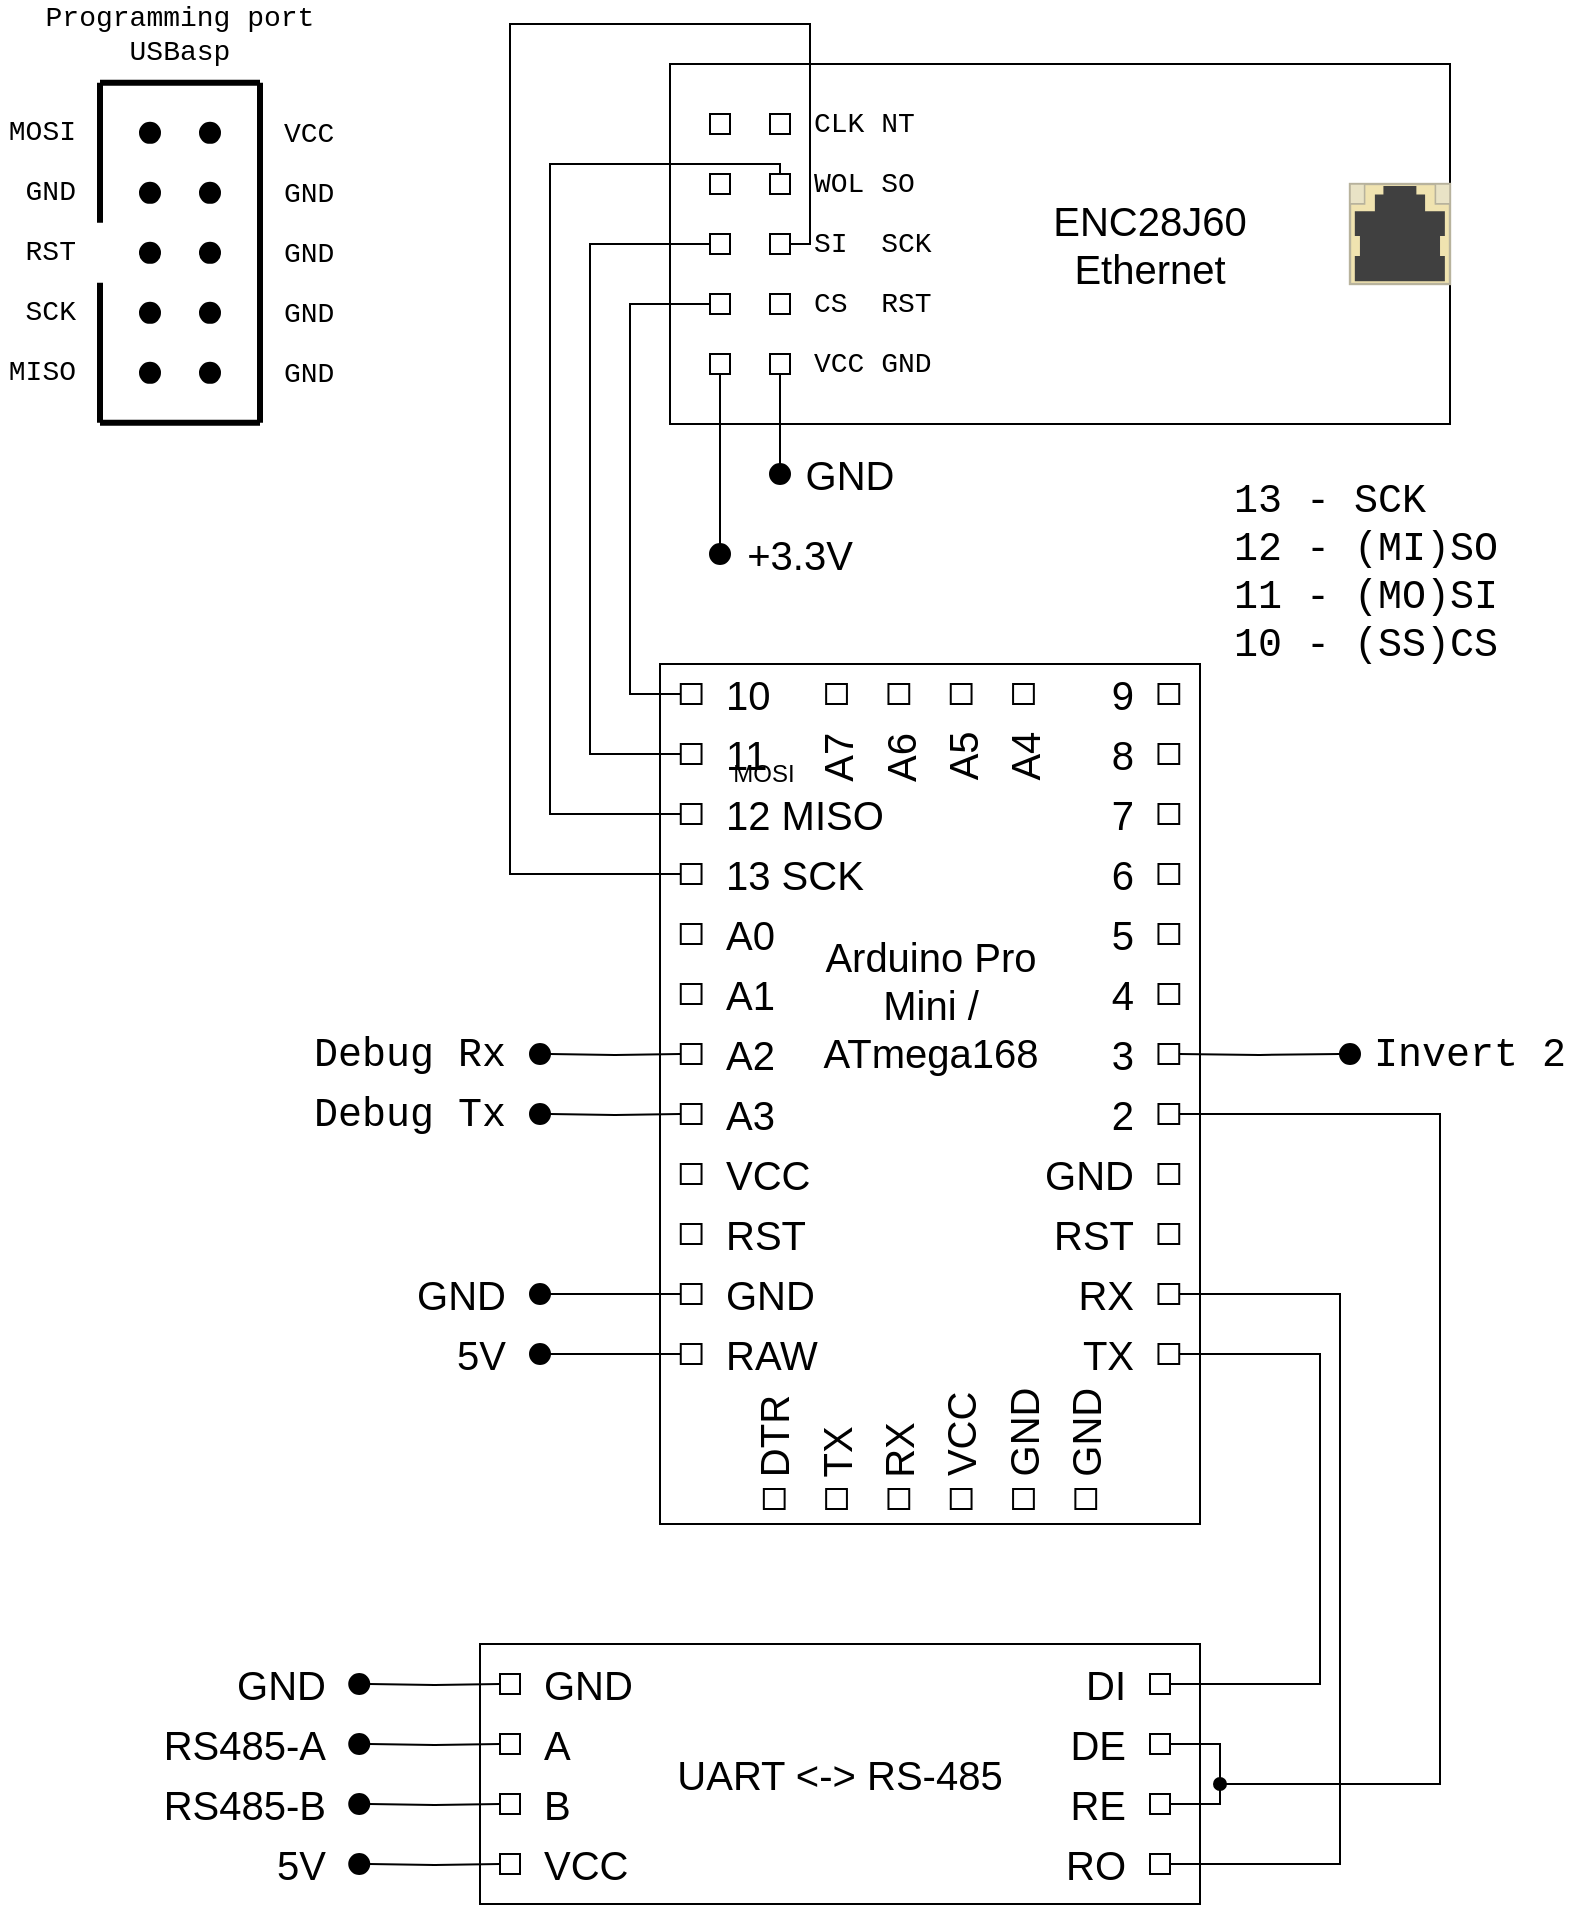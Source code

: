 <mxfile version="14.9.2" type="github">
  <diagram id="A54lT0XJ53BqL6et2pLL" name="Page-1">
    <mxGraphModel dx="1176" dy="1337" grid="1" gridSize="10" guides="1" tooltips="1" connect="1" arrows="1" fold="1" page="1" pageScale="1" pageWidth="850" pageHeight="1100" math="0" shadow="0">
      <root>
        <mxCell id="0" />
        <mxCell id="1" parent="0" />
        <mxCell id="ikEH7iGtATOYka3_z86n-114" value="" style="group" parent="1" vertex="1" connectable="0">
          <mxGeometry x="365" y="100" width="390" height="180" as="geometry" />
        </mxCell>
        <mxCell id="ikEH7iGtATOYka3_z86n-1" value="" style="rounded=0;whiteSpace=wrap;html=1;fontSize=20;align=center;" parent="ikEH7iGtATOYka3_z86n-114" vertex="1">
          <mxGeometry width="390" height="180" as="geometry" />
        </mxCell>
        <mxCell id="ikEH7iGtATOYka3_z86n-2" value="" style="html=1;verticalLabelPosition=bottom;verticalAlign=top;outlineConnect=0;shadow=0;dashed=0;shape=mxgraph.rack.hpe_aruba.switches.rj45_sfp;" parent="ikEH7iGtATOYka3_z86n-114" vertex="1">
          <mxGeometry x="340" y="60" width="50" height="50" as="geometry" />
        </mxCell>
        <mxCell id="ikEH7iGtATOYka3_z86n-4" value="" style="rounded=0;whiteSpace=wrap;html=1;" parent="ikEH7iGtATOYka3_z86n-114" vertex="1">
          <mxGeometry x="20" y="25" width="10" height="10" as="geometry" />
        </mxCell>
        <mxCell id="ikEH7iGtATOYka3_z86n-5" value="" style="rounded=0;whiteSpace=wrap;html=1;" parent="ikEH7iGtATOYka3_z86n-114" vertex="1">
          <mxGeometry x="50" y="25" width="10" height="10" as="geometry" />
        </mxCell>
        <mxCell id="ikEH7iGtATOYka3_z86n-6" value="" style="rounded=0;whiteSpace=wrap;html=1;" parent="ikEH7iGtATOYka3_z86n-114" vertex="1">
          <mxGeometry x="20" y="55" width="10" height="10" as="geometry" />
        </mxCell>
        <mxCell id="ikEH7iGtATOYka3_z86n-7" value="" style="rounded=0;whiteSpace=wrap;html=1;" parent="ikEH7iGtATOYka3_z86n-114" vertex="1">
          <mxGeometry x="50" y="55" width="10" height="10" as="geometry" />
        </mxCell>
        <mxCell id="ikEH7iGtATOYka3_z86n-8" value="" style="rounded=0;whiteSpace=wrap;html=1;" parent="ikEH7iGtATOYka3_z86n-114" vertex="1">
          <mxGeometry x="20" y="85" width="10" height="10" as="geometry" />
        </mxCell>
        <mxCell id="ikEH7iGtATOYka3_z86n-9" value="" style="rounded=0;whiteSpace=wrap;html=1;" parent="ikEH7iGtATOYka3_z86n-114" vertex="1">
          <mxGeometry x="50" y="85" width="10" height="10" as="geometry" />
        </mxCell>
        <mxCell id="ikEH7iGtATOYka3_z86n-10" value="" style="rounded=0;whiteSpace=wrap;html=1;" parent="ikEH7iGtATOYka3_z86n-114" vertex="1">
          <mxGeometry x="20" y="115" width="10" height="10" as="geometry" />
        </mxCell>
        <mxCell id="ikEH7iGtATOYka3_z86n-11" value="" style="rounded=0;whiteSpace=wrap;html=1;" parent="ikEH7iGtATOYka3_z86n-114" vertex="1">
          <mxGeometry x="50" y="115" width="10" height="10" as="geometry" />
        </mxCell>
        <mxCell id="ikEH7iGtATOYka3_z86n-12" value="" style="rounded=0;whiteSpace=wrap;html=1;" parent="ikEH7iGtATOYka3_z86n-114" vertex="1">
          <mxGeometry x="20" y="145" width="10" height="10" as="geometry" />
        </mxCell>
        <mxCell id="ikEH7iGtATOYka3_z86n-13" value="" style="rounded=0;whiteSpace=wrap;html=1;" parent="ikEH7iGtATOYka3_z86n-114" vertex="1">
          <mxGeometry x="50" y="145" width="10" height="10" as="geometry" />
        </mxCell>
        <mxCell id="ikEH7iGtATOYka3_z86n-14" value="CLK NT" style="text;html=1;strokeColor=none;fillColor=none;align=left;verticalAlign=middle;whiteSpace=wrap;rounded=0;fontFamily=Courier New;fontSize=14;" parent="ikEH7iGtATOYka3_z86n-114" vertex="1">
          <mxGeometry x="70" y="20" width="70" height="20" as="geometry" />
        </mxCell>
        <mxCell id="ikEH7iGtATOYka3_z86n-15" value="WOL SO" style="text;html=1;strokeColor=none;fillColor=none;align=left;verticalAlign=middle;whiteSpace=wrap;rounded=0;fontFamily=Courier New;fontSize=14;" parent="ikEH7iGtATOYka3_z86n-114" vertex="1">
          <mxGeometry x="70" y="50" width="70" height="20" as="geometry" />
        </mxCell>
        <mxCell id="ikEH7iGtATOYka3_z86n-16" value="SI&amp;nbsp; SCK" style="text;html=1;strokeColor=none;fillColor=none;align=left;verticalAlign=middle;whiteSpace=wrap;rounded=0;fontFamily=Courier New;fontSize=14;" parent="ikEH7iGtATOYka3_z86n-114" vertex="1">
          <mxGeometry x="70" y="80" width="70" height="20" as="geometry" />
        </mxCell>
        <mxCell id="ikEH7iGtATOYka3_z86n-17" value="CS&amp;nbsp; RST" style="text;html=1;strokeColor=none;fillColor=none;align=left;verticalAlign=middle;whiteSpace=wrap;rounded=0;fontFamily=Courier New;fontSize=14;" parent="ikEH7iGtATOYka3_z86n-114" vertex="1">
          <mxGeometry x="70" y="110" width="70" height="20" as="geometry" />
        </mxCell>
        <mxCell id="ikEH7iGtATOYka3_z86n-18" value="VCC GND" style="text;html=1;strokeColor=none;fillColor=none;align=left;verticalAlign=middle;whiteSpace=wrap;rounded=0;fontFamily=Courier New;fontSize=14;" parent="ikEH7iGtATOYka3_z86n-114" vertex="1">
          <mxGeometry x="70" y="140" width="70" height="20" as="geometry" />
        </mxCell>
        <mxCell id="ikEH7iGtATOYka3_z86n-19" value="&lt;div style=&quot;font-size: 20px&quot;&gt;ENC28J60&lt;/div&gt;&lt;div style=&quot;font-size: 20px&quot;&gt;Ethernet&lt;/div&gt;" style="text;html=1;strokeColor=none;fillColor=none;align=center;verticalAlign=middle;whiteSpace=wrap;rounded=0;fontSize=20;" parent="ikEH7iGtATOYka3_z86n-114" vertex="1">
          <mxGeometry x="180" y="55" width="120" height="70" as="geometry" />
        </mxCell>
        <mxCell id="ikEH7iGtATOYka3_z86n-122" value="&lt;div&gt;13 - SCK&lt;/div&gt;&lt;div&gt;12 - (MI)SO&lt;/div&gt;&lt;div&gt;11 - (MO)SI&lt;/div&gt;&lt;div&gt;10 - (SS)CS&lt;br&gt;&lt;/div&gt;" style="text;html=1;strokeColor=none;fillColor=none;align=left;verticalAlign=top;whiteSpace=wrap;rounded=0;fontSize=20;fontFamily=Courier New;" parent="1" vertex="1">
          <mxGeometry x="645" y="300" width="165" height="110" as="geometry" />
        </mxCell>
        <mxCell id="ikEH7iGtATOYka3_z86n-128" style="edgeStyle=orthogonalEdgeStyle;rounded=0;orthogonalLoop=1;jettySize=auto;html=1;exitX=0.5;exitY=1;exitDx=0;exitDy=0;fontSize=20;endArrow=none;endFill=0;" parent="1" source="ikEH7iGtATOYka3_z86n-13" edge="1">
          <mxGeometry relative="1" as="geometry">
            <mxPoint x="420" y="305" as="targetPoint" />
            <Array as="points">
              <mxPoint x="420" y="305" />
            </Array>
          </mxGeometry>
        </mxCell>
        <mxCell id="ikEH7iGtATOYka3_z86n-133" style="edgeStyle=orthogonalEdgeStyle;rounded=0;orthogonalLoop=1;jettySize=auto;html=1;exitX=0.5;exitY=1;exitDx=0;exitDy=0;fontSize=20;endArrow=none;endFill=0;" parent="1" source="ikEH7iGtATOYka3_z86n-12" edge="1">
          <mxGeometry relative="1" as="geometry">
            <mxPoint x="390" y="340" as="targetPoint" />
            <Array as="points">
              <mxPoint x="390" y="300" />
              <mxPoint x="390" y="300" />
            </Array>
          </mxGeometry>
        </mxCell>
        <mxCell id="ikEH7iGtATOYka3_z86n-135" value="" style="ellipse;whiteSpace=wrap;html=1;aspect=fixed;fontSize=20;align=left;verticalAlign=top;fillColor=#000000;" parent="1" vertex="1">
          <mxGeometry x="415" y="300" width="10" height="10" as="geometry" />
        </mxCell>
        <mxCell id="ikEH7iGtATOYka3_z86n-136" value="" style="ellipse;whiteSpace=wrap;html=1;aspect=fixed;fontSize=20;align=left;verticalAlign=top;fillColor=#000000;" parent="1" vertex="1">
          <mxGeometry x="385" y="340" width="10" height="10" as="geometry" />
        </mxCell>
        <mxCell id="ikEH7iGtATOYka3_z86n-137" value="GND" style="text;html=1;strokeColor=none;fillColor=none;align=center;verticalAlign=middle;whiteSpace=wrap;rounded=0;fontSize=20;" parent="1" vertex="1">
          <mxGeometry x="435" y="295" width="40" height="20" as="geometry" />
        </mxCell>
        <mxCell id="ikEH7iGtATOYka3_z86n-138" value="+3.3V" style="text;html=1;strokeColor=none;fillColor=none;align=center;verticalAlign=middle;whiteSpace=wrap;rounded=0;fontSize=20;" parent="1" vertex="1">
          <mxGeometry x="405" y="335" width="50" height="20" as="geometry" />
        </mxCell>
        <mxCell id="ikEH7iGtATOYka3_z86n-139" value="" style="ellipse;whiteSpace=wrap;html=1;aspect=fixed;fontSize=20;align=left;verticalAlign=top;fillColor=#000000;" parent="1" vertex="1">
          <mxGeometry x="295" y="710" width="10" height="10" as="geometry" />
        </mxCell>
        <mxCell id="ikEH7iGtATOYka3_z86n-140" value="" style="ellipse;whiteSpace=wrap;html=1;aspect=fixed;fontSize=20;align=left;verticalAlign=top;fillColor=#000000;" parent="1" vertex="1">
          <mxGeometry x="295" y="740" width="10" height="10" as="geometry" />
        </mxCell>
        <mxCell id="ikEH7iGtATOYka3_z86n-141" value="GND" style="text;html=1;strokeColor=none;fillColor=none;align=right;verticalAlign=middle;whiteSpace=wrap;rounded=0;fontSize=20;" parent="1" vertex="1">
          <mxGeometry x="230" y="705" width="55" height="20" as="geometry" />
        </mxCell>
        <mxCell id="ikEH7iGtATOYka3_z86n-142" value="5V" style="text;html=1;strokeColor=none;fillColor=none;align=right;verticalAlign=middle;whiteSpace=wrap;rounded=0;fontSize=20;" parent="1" vertex="1">
          <mxGeometry x="220" y="735" width="65" height="20" as="geometry" />
        </mxCell>
        <mxCell id="ikEH7iGtATOYka3_z86n-175" value="" style="group" parent="1" vertex="1" connectable="0">
          <mxGeometry x="30" y="70" width="180" height="209.43" as="geometry" />
        </mxCell>
        <mxCell id="ikEH7iGtATOYka3_z86n-145" value="" style="ellipse;whiteSpace=wrap;html=1;aspect=fixed;fontSize=20;align=left;verticalAlign=top;fillColor=#000000;" parent="ikEH7iGtATOYka3_z86n-175" vertex="1">
          <mxGeometry x="70" y="59.43" width="10" height="10" as="geometry" />
        </mxCell>
        <mxCell id="ikEH7iGtATOYka3_z86n-146" value="" style="ellipse;whiteSpace=wrap;html=1;aspect=fixed;fontSize=20;align=left;verticalAlign=top;fillColor=#000000;" parent="ikEH7iGtATOYka3_z86n-175" vertex="1">
          <mxGeometry x="100" y="59.43" width="10" height="10" as="geometry" />
        </mxCell>
        <mxCell id="ikEH7iGtATOYka3_z86n-147" value="" style="ellipse;whiteSpace=wrap;html=1;aspect=fixed;fontSize=20;align=left;verticalAlign=top;fillColor=#000000;" parent="ikEH7iGtATOYka3_z86n-175" vertex="1">
          <mxGeometry x="70" y="89.43" width="10" height="10" as="geometry" />
        </mxCell>
        <mxCell id="ikEH7iGtATOYka3_z86n-148" value="" style="ellipse;whiteSpace=wrap;html=1;aspect=fixed;fontSize=20;align=left;verticalAlign=top;fillColor=#000000;" parent="ikEH7iGtATOYka3_z86n-175" vertex="1">
          <mxGeometry x="100" y="89.43" width="10" height="10" as="geometry" />
        </mxCell>
        <mxCell id="ikEH7iGtATOYka3_z86n-149" value="" style="ellipse;whiteSpace=wrap;html=1;aspect=fixed;fontSize=20;align=left;verticalAlign=top;fillColor=#000000;" parent="ikEH7iGtATOYka3_z86n-175" vertex="1">
          <mxGeometry x="70" y="119.43" width="10" height="10" as="geometry" />
        </mxCell>
        <mxCell id="ikEH7iGtATOYka3_z86n-150" value="" style="ellipse;whiteSpace=wrap;html=1;aspect=fixed;fontSize=20;align=left;verticalAlign=top;fillColor=#000000;" parent="ikEH7iGtATOYka3_z86n-175" vertex="1">
          <mxGeometry x="100" y="119.43" width="10" height="10" as="geometry" />
        </mxCell>
        <mxCell id="ikEH7iGtATOYka3_z86n-151" value="" style="ellipse;whiteSpace=wrap;html=1;aspect=fixed;fontSize=20;align=left;verticalAlign=top;fillColor=#000000;" parent="ikEH7iGtATOYka3_z86n-175" vertex="1">
          <mxGeometry x="70" y="149.43" width="10" height="10" as="geometry" />
        </mxCell>
        <mxCell id="ikEH7iGtATOYka3_z86n-152" value="" style="ellipse;whiteSpace=wrap;html=1;aspect=fixed;fontSize=20;align=left;verticalAlign=top;fillColor=#000000;" parent="ikEH7iGtATOYka3_z86n-175" vertex="1">
          <mxGeometry x="100" y="149.43" width="10" height="10" as="geometry" />
        </mxCell>
        <mxCell id="ikEH7iGtATOYka3_z86n-153" value="" style="ellipse;whiteSpace=wrap;html=1;aspect=fixed;fontSize=20;align=left;verticalAlign=top;fillColor=#000000;" parent="ikEH7iGtATOYka3_z86n-175" vertex="1">
          <mxGeometry x="70" y="179.43" width="10" height="10" as="geometry" />
        </mxCell>
        <mxCell id="ikEH7iGtATOYka3_z86n-154" value="" style="ellipse;whiteSpace=wrap;html=1;aspect=fixed;fontSize=20;align=left;verticalAlign=top;fillColor=#000000;" parent="ikEH7iGtATOYka3_z86n-175" vertex="1">
          <mxGeometry x="100" y="179.43" width="10" height="10" as="geometry" />
        </mxCell>
        <mxCell id="ikEH7iGtATOYka3_z86n-159" value="" style="endArrow=none;html=1;fontFamily=Courier New;fontSize=14;strokeWidth=3;" parent="ikEH7iGtATOYka3_z86n-175" edge="1">
          <mxGeometry width="50" height="50" relative="1" as="geometry">
            <mxPoint x="50" y="209.43" as="sourcePoint" />
            <mxPoint x="50" y="139.43" as="targetPoint" />
          </mxGeometry>
        </mxCell>
        <mxCell id="ikEH7iGtATOYka3_z86n-160" value="" style="endArrow=none;html=1;fontFamily=Courier New;fontSize=14;strokeWidth=3;" parent="ikEH7iGtATOYka3_z86n-175" edge="1">
          <mxGeometry width="50" height="50" relative="1" as="geometry">
            <mxPoint x="50" y="109.43" as="sourcePoint" />
            <mxPoint x="50" y="39.43" as="targetPoint" />
          </mxGeometry>
        </mxCell>
        <mxCell id="ikEH7iGtATOYka3_z86n-161" value="" style="endArrow=none;html=1;fontFamily=Courier New;fontSize=14;strokeWidth=3;" parent="ikEH7iGtATOYka3_z86n-175" edge="1">
          <mxGeometry width="50" height="50" relative="1" as="geometry">
            <mxPoint x="130" y="209.43" as="sourcePoint" />
            <mxPoint x="130" y="39.43" as="targetPoint" />
          </mxGeometry>
        </mxCell>
        <mxCell id="ikEH7iGtATOYka3_z86n-162" value="" style="endArrow=none;html=1;fontFamily=Courier New;fontSize=14;strokeWidth=3;" parent="ikEH7iGtATOYka3_z86n-175" edge="1">
          <mxGeometry width="50" height="50" relative="1" as="geometry">
            <mxPoint x="50" y="209.43" as="sourcePoint" />
            <mxPoint x="130" y="209.43" as="targetPoint" />
          </mxGeometry>
        </mxCell>
        <mxCell id="ikEH7iGtATOYka3_z86n-163" value="" style="endArrow=none;html=1;fontFamily=Courier New;fontSize=14;strokeWidth=3;" parent="ikEH7iGtATOYka3_z86n-175" edge="1">
          <mxGeometry width="50" height="50" relative="1" as="geometry">
            <mxPoint x="50" y="39.43" as="sourcePoint" />
            <mxPoint x="130" y="39.43" as="targetPoint" />
          </mxGeometry>
        </mxCell>
        <mxCell id="ikEH7iGtATOYka3_z86n-164" value="&lt;div&gt;MOSI&lt;br&gt;&lt;/div&gt;" style="text;html=1;strokeColor=none;fillColor=none;align=right;verticalAlign=middle;whiteSpace=wrap;rounded=0;fontFamily=Courier New;fontSize=14;" parent="ikEH7iGtATOYka3_z86n-175" vertex="1">
          <mxGeometry y="56.65" width="40" height="15.57" as="geometry" />
        </mxCell>
        <mxCell id="ikEH7iGtATOYka3_z86n-165" value="&lt;div&gt;GND&lt;/div&gt;" style="text;html=1;strokeColor=none;fillColor=none;align=right;verticalAlign=middle;whiteSpace=wrap;rounded=0;fontFamily=Courier New;fontSize=14;" parent="ikEH7iGtATOYka3_z86n-175" vertex="1">
          <mxGeometry y="86.93" width="40" height="15" as="geometry" />
        </mxCell>
        <mxCell id="ikEH7iGtATOYka3_z86n-166" value="&lt;div&gt;RST&lt;br&gt;&lt;/div&gt;" style="text;html=1;strokeColor=none;fillColor=none;align=right;verticalAlign=middle;whiteSpace=wrap;rounded=0;fontFamily=Courier New;fontSize=14;" parent="ikEH7iGtATOYka3_z86n-175" vertex="1">
          <mxGeometry y="117.22" width="40" height="14.43" as="geometry" />
        </mxCell>
        <mxCell id="ikEH7iGtATOYka3_z86n-167" value="&lt;div&gt;SCK&lt;br&gt;&lt;/div&gt;" style="text;html=1;strokeColor=none;fillColor=none;align=right;verticalAlign=middle;whiteSpace=wrap;rounded=0;fontFamily=Courier New;fontSize=14;" parent="ikEH7iGtATOYka3_z86n-175" vertex="1">
          <mxGeometry y="147.22" width="40" height="14.43" as="geometry" />
        </mxCell>
        <mxCell id="ikEH7iGtATOYka3_z86n-168" value="&lt;div&gt;MISO&lt;br&gt;&lt;/div&gt;" style="text;html=1;strokeColor=none;fillColor=none;align=right;verticalAlign=middle;whiteSpace=wrap;rounded=0;fontFamily=Courier New;fontSize=14;" parent="ikEH7iGtATOYka3_z86n-175" vertex="1">
          <mxGeometry y="176.93" width="40" height="15" as="geometry" />
        </mxCell>
        <mxCell id="ikEH7iGtATOYka3_z86n-169" value="VCC" style="text;html=1;strokeColor=none;fillColor=none;align=left;verticalAlign=middle;whiteSpace=wrap;rounded=0;fontFamily=Courier New;fontSize=14;" parent="ikEH7iGtATOYka3_z86n-175" vertex="1">
          <mxGeometry x="140" y="56.79" width="40" height="15.57" as="geometry" />
        </mxCell>
        <mxCell id="ikEH7iGtATOYka3_z86n-170" value="&lt;div&gt;GND&lt;/div&gt;" style="text;html=1;strokeColor=none;fillColor=none;align=left;verticalAlign=middle;whiteSpace=wrap;rounded=0;fontFamily=Courier New;fontSize=14;" parent="ikEH7iGtATOYka3_z86n-175" vertex="1">
          <mxGeometry x="140" y="87.07" width="40" height="15" as="geometry" />
        </mxCell>
        <mxCell id="ikEH7iGtATOYka3_z86n-171" value="GND" style="text;html=1;strokeColor=none;fillColor=none;align=left;verticalAlign=middle;whiteSpace=wrap;rounded=0;fontFamily=Courier New;fontSize=14;" parent="ikEH7iGtATOYka3_z86n-175" vertex="1">
          <mxGeometry x="140" y="117.36" width="40" height="14.43" as="geometry" />
        </mxCell>
        <mxCell id="ikEH7iGtATOYka3_z86n-172" value="GND" style="text;html=1;strokeColor=none;fillColor=none;align=left;verticalAlign=middle;whiteSpace=wrap;rounded=0;fontFamily=Courier New;fontSize=14;" parent="ikEH7iGtATOYka3_z86n-175" vertex="1">
          <mxGeometry x="140" y="147.36" width="40" height="14.43" as="geometry" />
        </mxCell>
        <mxCell id="ikEH7iGtATOYka3_z86n-173" value="GND" style="text;html=1;strokeColor=none;fillColor=none;align=left;verticalAlign=middle;whiteSpace=wrap;rounded=0;fontFamily=Courier New;fontSize=14;" parent="ikEH7iGtATOYka3_z86n-175" vertex="1">
          <mxGeometry x="140" y="177.07" width="40" height="15" as="geometry" />
        </mxCell>
        <mxCell id="ikEH7iGtATOYka3_z86n-174" value="&lt;div&gt;Programming port&lt;br&gt;&lt;/div&gt;&lt;div&gt;USBasp&lt;/div&gt;" style="text;html=1;strokeColor=none;fillColor=none;align=center;verticalAlign=middle;whiteSpace=wrap;rounded=0;fontFamily=Courier New;fontSize=14;" parent="ikEH7iGtATOYka3_z86n-175" vertex="1">
          <mxGeometry x="20" width="140" height="30" as="geometry" />
        </mxCell>
        <mxCell id="UNyBaQ08NMkPxlNUkWCC-4" value="" style="ellipse;whiteSpace=wrap;html=1;aspect=fixed;fontSize=20;align=left;verticalAlign=top;fillColor=#000000;" parent="1" vertex="1">
          <mxGeometry x="295" y="590" width="10" height="10" as="geometry" />
        </mxCell>
        <mxCell id="UNyBaQ08NMkPxlNUkWCC-5" value="" style="ellipse;whiteSpace=wrap;html=1;aspect=fixed;fontSize=20;align=left;verticalAlign=top;fillColor=#000000;" parent="1" vertex="1">
          <mxGeometry x="295" y="620" width="10" height="10" as="geometry" />
        </mxCell>
        <mxCell id="UNyBaQ08NMkPxlNUkWCC-6" value="Debug Rx" style="text;html=1;strokeColor=none;fillColor=none;align=right;verticalAlign=middle;whiteSpace=wrap;rounded=0;fontSize=20;fontFamily=Courier New;" parent="1" vertex="1">
          <mxGeometry x="180" y="585" width="105" height="20" as="geometry" />
        </mxCell>
        <mxCell id="UNyBaQ08NMkPxlNUkWCC-7" value="Debug Tx" style="text;html=1;strokeColor=none;fillColor=none;align=right;verticalAlign=middle;whiteSpace=wrap;rounded=0;fontSize=20;fontFamily=Courier New;" parent="1" vertex="1">
          <mxGeometry x="180" y="615" width="105" height="20" as="geometry" />
        </mxCell>
        <mxCell id="CnOsLxfpY5t-l5IuzNjs-2" value="UART &amp;lt;-&amp;gt; RS-485" style="rounded=0;whiteSpace=wrap;html=1;fontSize=20;" vertex="1" parent="1">
          <mxGeometry x="270" y="890" width="360" height="130" as="geometry" />
        </mxCell>
        <mxCell id="CnOsLxfpY5t-l5IuzNjs-3" value="" style="rounded=0;whiteSpace=wrap;html=1;fontSize=20;align=center;" vertex="1" parent="1">
          <mxGeometry x="605" y="905" width="10" height="10" as="geometry" />
        </mxCell>
        <mxCell id="CnOsLxfpY5t-l5IuzNjs-86" style="edgeStyle=orthogonalEdgeStyle;rounded=0;orthogonalLoop=1;jettySize=auto;html=1;exitX=1;exitY=0.5;exitDx=0;exitDy=0;entryX=1;entryY=0.5;entryDx=0;entryDy=0;fontSize=20;endArrow=none;endFill=0;" edge="1" parent="1" source="CnOsLxfpY5t-l5IuzNjs-4" target="CnOsLxfpY5t-l5IuzNjs-5">
          <mxGeometry relative="1" as="geometry">
            <Array as="points">
              <mxPoint x="640" y="940" />
              <mxPoint x="640" y="970" />
            </Array>
          </mxGeometry>
        </mxCell>
        <mxCell id="CnOsLxfpY5t-l5IuzNjs-4" value="" style="rounded=0;whiteSpace=wrap;html=1;fontSize=20;align=center;" vertex="1" parent="1">
          <mxGeometry x="605" y="935" width="10" height="10" as="geometry" />
        </mxCell>
        <mxCell id="CnOsLxfpY5t-l5IuzNjs-5" value="" style="rounded=0;whiteSpace=wrap;html=1;fontSize=20;align=center;" vertex="1" parent="1">
          <mxGeometry x="605" y="965" width="10" height="10" as="geometry" />
        </mxCell>
        <mxCell id="CnOsLxfpY5t-l5IuzNjs-6" value="" style="rounded=0;whiteSpace=wrap;html=1;fontSize=20;align=center;" vertex="1" parent="1">
          <mxGeometry x="605" y="995" width="10" height="10" as="geometry" />
        </mxCell>
        <mxCell id="CnOsLxfpY5t-l5IuzNjs-7" value="DI" style="text;html=1;strokeColor=none;fillColor=none;align=right;verticalAlign=middle;whiteSpace=wrap;rounded=0;fontSize=20;" vertex="1" parent="1">
          <mxGeometry x="555" y="900" width="40" height="20" as="geometry" />
        </mxCell>
        <mxCell id="CnOsLxfpY5t-l5IuzNjs-8" value="DE" style="text;html=1;strokeColor=none;fillColor=none;align=right;verticalAlign=middle;whiteSpace=wrap;rounded=0;fontSize=20;" vertex="1" parent="1">
          <mxGeometry x="555" y="930" width="40" height="20" as="geometry" />
        </mxCell>
        <mxCell id="CnOsLxfpY5t-l5IuzNjs-9" value="RE" style="text;html=1;strokeColor=none;fillColor=none;align=right;verticalAlign=middle;whiteSpace=wrap;rounded=0;fontSize=20;" vertex="1" parent="1">
          <mxGeometry x="555" y="960" width="40" height="20" as="geometry" />
        </mxCell>
        <mxCell id="CnOsLxfpY5t-l5IuzNjs-10" value="RO" style="text;html=1;strokeColor=none;fillColor=none;align=right;verticalAlign=middle;whiteSpace=wrap;rounded=0;fontSize=20;" vertex="1" parent="1">
          <mxGeometry x="555" y="990" width="40" height="20" as="geometry" />
        </mxCell>
        <mxCell id="CnOsLxfpY5t-l5IuzNjs-82" value="" style="group" vertex="1" connectable="0" parent="1">
          <mxGeometry x="360" y="400" width="270" height="430" as="geometry" />
        </mxCell>
        <mxCell id="ikEH7iGtATOYka3_z86n-115" value="" style="rounded=0;whiteSpace=wrap;html=1;fontSize=20;align=left;" parent="CnOsLxfpY5t-l5IuzNjs-82" vertex="1">
          <mxGeometry width="270" height="430" as="geometry" />
        </mxCell>
        <mxCell id="ikEH7iGtATOYka3_z86n-25" value="" style="rounded=0;whiteSpace=wrap;html=1;fontSize=20;align=center;" parent="CnOsLxfpY5t-l5IuzNjs-82" vertex="1">
          <mxGeometry x="10.385" y="10" width="10.385" height="10" as="geometry" />
        </mxCell>
        <mxCell id="ikEH7iGtATOYka3_z86n-26" value="" style="rounded=0;whiteSpace=wrap;html=1;fontSize=20;align=center;" parent="CnOsLxfpY5t-l5IuzNjs-82" vertex="1">
          <mxGeometry x="10.385" y="40" width="10.385" height="10" as="geometry" />
        </mxCell>
        <mxCell id="ikEH7iGtATOYka3_z86n-27" value="" style="rounded=0;whiteSpace=wrap;html=1;fontSize=20;align=center;" parent="CnOsLxfpY5t-l5IuzNjs-82" vertex="1">
          <mxGeometry x="10.385" y="70" width="10.385" height="10" as="geometry" />
        </mxCell>
        <mxCell id="ikEH7iGtATOYka3_z86n-28" value="" style="rounded=0;whiteSpace=wrap;html=1;fontSize=20;align=center;" parent="CnOsLxfpY5t-l5IuzNjs-82" vertex="1">
          <mxGeometry x="10.385" y="100" width="10.385" height="10" as="geometry" />
        </mxCell>
        <mxCell id="ikEH7iGtATOYka3_z86n-29" value="" style="rounded=0;whiteSpace=wrap;html=1;fontSize=20;align=center;" parent="CnOsLxfpY5t-l5IuzNjs-82" vertex="1">
          <mxGeometry x="10.385" y="130" width="10.385" height="10" as="geometry" />
        </mxCell>
        <mxCell id="ikEH7iGtATOYka3_z86n-30" value="" style="rounded=0;whiteSpace=wrap;html=1;fontSize=20;align=center;" parent="CnOsLxfpY5t-l5IuzNjs-82" vertex="1">
          <mxGeometry x="10.385" y="160" width="10.385" height="10" as="geometry" />
        </mxCell>
        <mxCell id="ikEH7iGtATOYka3_z86n-31" value="" style="rounded=0;whiteSpace=wrap;html=1;fontSize=20;align=center;" parent="CnOsLxfpY5t-l5IuzNjs-82" vertex="1">
          <mxGeometry x="10.385" y="190" width="10.385" height="10" as="geometry" />
        </mxCell>
        <mxCell id="ikEH7iGtATOYka3_z86n-32" value="" style="rounded=0;whiteSpace=wrap;html=1;fontSize=20;align=center;" parent="CnOsLxfpY5t-l5IuzNjs-82" vertex="1">
          <mxGeometry x="10.385" y="220" width="10.385" height="10" as="geometry" />
        </mxCell>
        <mxCell id="ikEH7iGtATOYka3_z86n-33" value="" style="rounded=0;whiteSpace=wrap;html=1;fontSize=20;align=center;" parent="CnOsLxfpY5t-l5IuzNjs-82" vertex="1">
          <mxGeometry x="10.385" y="250" width="10.385" height="10" as="geometry" />
        </mxCell>
        <mxCell id="ikEH7iGtATOYka3_z86n-34" value="" style="rounded=0;whiteSpace=wrap;html=1;fontSize=20;align=center;" parent="CnOsLxfpY5t-l5IuzNjs-82" vertex="1">
          <mxGeometry x="10.385" y="280" width="10.385" height="10" as="geometry" />
        </mxCell>
        <mxCell id="ikEH7iGtATOYka3_z86n-35" value="" style="rounded=0;whiteSpace=wrap;html=1;fontSize=20;align=center;" parent="CnOsLxfpY5t-l5IuzNjs-82" vertex="1">
          <mxGeometry x="10.385" y="310" width="10.385" height="10" as="geometry" />
        </mxCell>
        <mxCell id="ikEH7iGtATOYka3_z86n-36" value="" style="rounded=0;whiteSpace=wrap;html=1;fontSize=20;align=center;" parent="CnOsLxfpY5t-l5IuzNjs-82" vertex="1">
          <mxGeometry x="10.385" y="340" width="10.385" height="10" as="geometry" />
        </mxCell>
        <mxCell id="ikEH7iGtATOYka3_z86n-37" value="" style="rounded=0;whiteSpace=wrap;html=1;fontSize=20;align=center;" parent="CnOsLxfpY5t-l5IuzNjs-82" vertex="1">
          <mxGeometry x="51.923" y="412.5" width="10.385" height="10" as="geometry" />
        </mxCell>
        <mxCell id="ikEH7iGtATOYka3_z86n-38" value="" style="rounded=0;whiteSpace=wrap;html=1;fontSize=20;align=center;" parent="CnOsLxfpY5t-l5IuzNjs-82" vertex="1">
          <mxGeometry x="83.077" y="412.5" width="10.385" height="10" as="geometry" />
        </mxCell>
        <mxCell id="ikEH7iGtATOYka3_z86n-39" value="" style="rounded=0;whiteSpace=wrap;html=1;fontSize=20;align=center;" parent="CnOsLxfpY5t-l5IuzNjs-82" vertex="1">
          <mxGeometry x="114.231" y="412.5" width="10.385" height="10" as="geometry" />
        </mxCell>
        <mxCell id="ikEH7iGtATOYka3_z86n-40" value="10" style="text;html=1;strokeColor=none;fillColor=none;align=left;verticalAlign=middle;whiteSpace=wrap;rounded=0;fontSize=20;" parent="CnOsLxfpY5t-l5IuzNjs-82" vertex="1">
          <mxGeometry x="31.154" y="5" width="51.923" height="20" as="geometry" />
        </mxCell>
        <mxCell id="ikEH7iGtATOYka3_z86n-42" value="&lt;div&gt;11&lt;br&gt;&lt;/div&gt;" style="text;html=1;strokeColor=none;fillColor=none;align=left;verticalAlign=middle;whiteSpace=wrap;rounded=0;fontSize=20;" parent="CnOsLxfpY5t-l5IuzNjs-82" vertex="1">
          <mxGeometry x="31.154" y="35" width="31.154" height="20" as="geometry" />
        </mxCell>
        <mxCell id="ikEH7iGtATOYka3_z86n-43" value="12 MISO" style="text;html=1;strokeColor=none;fillColor=none;align=left;verticalAlign=middle;whiteSpace=wrap;rounded=0;fontSize=20;" parent="CnOsLxfpY5t-l5IuzNjs-82" vertex="1">
          <mxGeometry x="31.154" y="65" width="93.462" height="20" as="geometry" />
        </mxCell>
        <mxCell id="ikEH7iGtATOYka3_z86n-44" value="13 SCK" style="text;html=1;strokeColor=none;fillColor=none;align=left;verticalAlign=middle;whiteSpace=wrap;rounded=0;fontSize=20;" parent="CnOsLxfpY5t-l5IuzNjs-82" vertex="1">
          <mxGeometry x="31.154" y="95" width="83.077" height="20" as="geometry" />
        </mxCell>
        <mxCell id="ikEH7iGtATOYka3_z86n-45" value="&lt;div&gt;A0&lt;/div&gt;" style="text;html=1;strokeColor=none;fillColor=none;align=left;verticalAlign=middle;whiteSpace=wrap;rounded=0;fontSize=20;" parent="CnOsLxfpY5t-l5IuzNjs-82" vertex="1">
          <mxGeometry x="31.154" y="125" width="51.923" height="20" as="geometry" />
        </mxCell>
        <mxCell id="ikEH7iGtATOYka3_z86n-46" value="A1" style="text;html=1;strokeColor=none;fillColor=none;align=left;verticalAlign=middle;whiteSpace=wrap;rounded=0;fontSize=20;" parent="CnOsLxfpY5t-l5IuzNjs-82" vertex="1">
          <mxGeometry x="31.154" y="155" width="51.923" height="20" as="geometry" />
        </mxCell>
        <mxCell id="ikEH7iGtATOYka3_z86n-47" value="A2" style="text;html=1;strokeColor=none;fillColor=none;align=left;verticalAlign=middle;whiteSpace=wrap;rounded=0;fontSize=20;" parent="CnOsLxfpY5t-l5IuzNjs-82" vertex="1">
          <mxGeometry x="31.154" y="185" width="51.923" height="20" as="geometry" />
        </mxCell>
        <mxCell id="ikEH7iGtATOYka3_z86n-48" value="A3" style="text;html=1;strokeColor=none;fillColor=none;align=left;verticalAlign=middle;whiteSpace=wrap;rounded=0;fontSize=20;" parent="CnOsLxfpY5t-l5IuzNjs-82" vertex="1">
          <mxGeometry x="31.154" y="215" width="51.923" height="20" as="geometry" />
        </mxCell>
        <mxCell id="ikEH7iGtATOYka3_z86n-49" value="VCC" style="text;html=1;strokeColor=none;fillColor=none;align=left;verticalAlign=middle;whiteSpace=wrap;rounded=0;fontSize=20;" parent="CnOsLxfpY5t-l5IuzNjs-82" vertex="1">
          <mxGeometry x="31.154" y="245" width="51.923" height="20" as="geometry" />
        </mxCell>
        <mxCell id="ikEH7iGtATOYka3_z86n-50" value="RST" style="text;html=1;strokeColor=none;fillColor=none;align=left;verticalAlign=middle;whiteSpace=wrap;rounded=0;fontSize=20;" parent="CnOsLxfpY5t-l5IuzNjs-82" vertex="1">
          <mxGeometry x="31.154" y="275" width="51.923" height="20" as="geometry" />
        </mxCell>
        <mxCell id="ikEH7iGtATOYka3_z86n-51" value="GND" style="text;html=1;strokeColor=none;fillColor=none;align=left;verticalAlign=middle;whiteSpace=wrap;rounded=0;fontSize=20;" parent="CnOsLxfpY5t-l5IuzNjs-82" vertex="1">
          <mxGeometry x="31.154" y="305" width="51.923" height="20" as="geometry" />
        </mxCell>
        <mxCell id="ikEH7iGtATOYka3_z86n-52" value="&lt;div&gt;RAW&lt;/div&gt;" style="text;html=1;strokeColor=none;fillColor=none;align=left;verticalAlign=middle;whiteSpace=wrap;rounded=0;fontSize=20;" parent="CnOsLxfpY5t-l5IuzNjs-82" vertex="1">
          <mxGeometry x="31.154" y="335" width="51.923" height="20" as="geometry" />
        </mxCell>
        <mxCell id="ikEH7iGtATOYka3_z86n-54" value="&lt;div align=&quot;left&quot;&gt;DTR&lt;/div&gt;" style="text;html=1;strokeColor=none;fillColor=none;align=left;verticalAlign=middle;whiteSpace=wrap;rounded=0;fontSize=20;rotation=-90;" parent="CnOsLxfpY5t-l5IuzNjs-82" vertex="1">
          <mxGeometry x="31.154" y="370" width="51.923" height="25" as="geometry" />
        </mxCell>
        <mxCell id="ikEH7iGtATOYka3_z86n-56" value="TX" style="text;html=1;strokeColor=none;fillColor=none;align=left;verticalAlign=middle;whiteSpace=wrap;rounded=0;fontSize=20;rotation=-90;" parent="CnOsLxfpY5t-l5IuzNjs-82" vertex="1">
          <mxGeometry x="62.308" y="370" width="51.923" height="25" as="geometry" />
        </mxCell>
        <mxCell id="ikEH7iGtATOYka3_z86n-58" value="RX" style="text;html=1;strokeColor=none;fillColor=none;align=left;verticalAlign=middle;whiteSpace=wrap;rounded=0;fontSize=20;rotation=-90;" parent="CnOsLxfpY5t-l5IuzNjs-82" vertex="1">
          <mxGeometry x="93.462" y="370" width="51.923" height="25" as="geometry" />
        </mxCell>
        <mxCell id="ikEH7iGtATOYka3_z86n-59" value="" style="rounded=0;whiteSpace=wrap;html=1;fontSize=20;align=center;" parent="CnOsLxfpY5t-l5IuzNjs-82" vertex="1">
          <mxGeometry x="145.385" y="412.5" width="10.385" height="10" as="geometry" />
        </mxCell>
        <mxCell id="ikEH7iGtATOYka3_z86n-60" value="" style="rounded=0;whiteSpace=wrap;html=1;fontSize=20;align=center;" parent="CnOsLxfpY5t-l5IuzNjs-82" vertex="1">
          <mxGeometry x="176.538" y="412.5" width="10.385" height="10" as="geometry" />
        </mxCell>
        <mxCell id="ikEH7iGtATOYka3_z86n-61" value="" style="rounded=0;whiteSpace=wrap;html=1;fontSize=20;align=center;" parent="CnOsLxfpY5t-l5IuzNjs-82" vertex="1">
          <mxGeometry x="207.692" y="412.5" width="10.385" height="10" as="geometry" />
        </mxCell>
        <mxCell id="ikEH7iGtATOYka3_z86n-62" value="VCC" style="text;html=1;strokeColor=none;fillColor=none;align=left;verticalAlign=middle;whiteSpace=wrap;rounded=0;fontSize=20;rotation=-90;" parent="CnOsLxfpY5t-l5IuzNjs-82" vertex="1">
          <mxGeometry x="124.615" y="370" width="51.923" height="25" as="geometry" />
        </mxCell>
        <mxCell id="ikEH7iGtATOYka3_z86n-63" value="GND" style="text;html=1;strokeColor=none;fillColor=none;align=left;verticalAlign=middle;whiteSpace=wrap;rounded=0;fontSize=20;rotation=-90;" parent="CnOsLxfpY5t-l5IuzNjs-82" vertex="1">
          <mxGeometry x="155.769" y="370" width="51.923" height="25" as="geometry" />
        </mxCell>
        <mxCell id="ikEH7iGtATOYka3_z86n-64" value="GND" style="text;html=1;strokeColor=none;fillColor=none;align=left;verticalAlign=middle;whiteSpace=wrap;rounded=0;fontSize=20;rotation=-90;" parent="CnOsLxfpY5t-l5IuzNjs-82" vertex="1">
          <mxGeometry x="186.923" y="370" width="51.923" height="25" as="geometry" />
        </mxCell>
        <mxCell id="ikEH7iGtATOYka3_z86n-65" value="" style="rounded=0;whiteSpace=wrap;html=1;fontSize=20;align=center;" parent="CnOsLxfpY5t-l5IuzNjs-82" vertex="1">
          <mxGeometry x="249.231" y="10" width="10.385" height="10" as="geometry" />
        </mxCell>
        <mxCell id="ikEH7iGtATOYka3_z86n-66" value="" style="rounded=0;whiteSpace=wrap;html=1;fontSize=20;align=center;" parent="CnOsLxfpY5t-l5IuzNjs-82" vertex="1">
          <mxGeometry x="249.231" y="40" width="10.385" height="10" as="geometry" />
        </mxCell>
        <mxCell id="ikEH7iGtATOYka3_z86n-67" value="" style="rounded=0;whiteSpace=wrap;html=1;fontSize=20;align=center;" parent="CnOsLxfpY5t-l5IuzNjs-82" vertex="1">
          <mxGeometry x="249.231" y="70" width="10.385" height="10" as="geometry" />
        </mxCell>
        <mxCell id="ikEH7iGtATOYka3_z86n-68" value="" style="rounded=0;whiteSpace=wrap;html=1;fontSize=20;align=center;" parent="CnOsLxfpY5t-l5IuzNjs-82" vertex="1">
          <mxGeometry x="249.231" y="100" width="10.385" height="10" as="geometry" />
        </mxCell>
        <mxCell id="ikEH7iGtATOYka3_z86n-69" value="" style="rounded=0;whiteSpace=wrap;html=1;fontSize=20;align=center;" parent="CnOsLxfpY5t-l5IuzNjs-82" vertex="1">
          <mxGeometry x="249.231" y="130" width="10.385" height="10" as="geometry" />
        </mxCell>
        <mxCell id="ikEH7iGtATOYka3_z86n-70" value="" style="rounded=0;whiteSpace=wrap;html=1;fontSize=20;align=center;" parent="CnOsLxfpY5t-l5IuzNjs-82" vertex="1">
          <mxGeometry x="249.231" y="160" width="10.385" height="10" as="geometry" />
        </mxCell>
        <mxCell id="ikEH7iGtATOYka3_z86n-71" value="" style="rounded=0;whiteSpace=wrap;html=1;fontSize=20;align=center;" parent="CnOsLxfpY5t-l5IuzNjs-82" vertex="1">
          <mxGeometry x="249.231" y="190" width="10.385" height="10" as="geometry" />
        </mxCell>
        <mxCell id="ikEH7iGtATOYka3_z86n-72" value="" style="rounded=0;whiteSpace=wrap;html=1;fontSize=20;align=center;" parent="CnOsLxfpY5t-l5IuzNjs-82" vertex="1">
          <mxGeometry x="249.231" y="220" width="10.385" height="10" as="geometry" />
        </mxCell>
        <mxCell id="ikEH7iGtATOYka3_z86n-73" value="" style="rounded=0;whiteSpace=wrap;html=1;fontSize=20;align=center;" parent="CnOsLxfpY5t-l5IuzNjs-82" vertex="1">
          <mxGeometry x="249.231" y="250" width="10.385" height="10" as="geometry" />
        </mxCell>
        <mxCell id="ikEH7iGtATOYka3_z86n-74" value="" style="rounded=0;whiteSpace=wrap;html=1;fontSize=20;align=center;" parent="CnOsLxfpY5t-l5IuzNjs-82" vertex="1">
          <mxGeometry x="249.231" y="280" width="10.385" height="10" as="geometry" />
        </mxCell>
        <mxCell id="ikEH7iGtATOYka3_z86n-75" value="" style="rounded=0;whiteSpace=wrap;html=1;fontSize=20;align=center;" parent="CnOsLxfpY5t-l5IuzNjs-82" vertex="1">
          <mxGeometry x="249.231" y="310" width="10.385" height="10" as="geometry" />
        </mxCell>
        <mxCell id="ikEH7iGtATOYka3_z86n-76" value="" style="rounded=0;whiteSpace=wrap;html=1;fontSize=20;align=center;" parent="CnOsLxfpY5t-l5IuzNjs-82" vertex="1">
          <mxGeometry x="249.231" y="340" width="10.385" height="10" as="geometry" />
        </mxCell>
        <mxCell id="ikEH7iGtATOYka3_z86n-77" value="9" style="text;html=1;strokeColor=none;fillColor=none;align=right;verticalAlign=middle;whiteSpace=wrap;rounded=0;fontSize=20;" parent="CnOsLxfpY5t-l5IuzNjs-82" vertex="1">
          <mxGeometry x="197.308" y="5" width="41.538" height="20" as="geometry" />
        </mxCell>
        <mxCell id="ikEH7iGtATOYka3_z86n-78" value="8" style="text;html=1;strokeColor=none;fillColor=none;align=right;verticalAlign=middle;whiteSpace=wrap;rounded=0;fontSize=20;" parent="CnOsLxfpY5t-l5IuzNjs-82" vertex="1">
          <mxGeometry x="197.308" y="35" width="41.538" height="20" as="geometry" />
        </mxCell>
        <mxCell id="ikEH7iGtATOYka3_z86n-79" value="7" style="text;html=1;strokeColor=none;fillColor=none;align=right;verticalAlign=middle;whiteSpace=wrap;rounded=0;fontSize=20;" parent="CnOsLxfpY5t-l5IuzNjs-82" vertex="1">
          <mxGeometry x="197.308" y="65" width="41.538" height="20" as="geometry" />
        </mxCell>
        <mxCell id="ikEH7iGtATOYka3_z86n-80" value="6" style="text;html=1;strokeColor=none;fillColor=none;align=right;verticalAlign=middle;whiteSpace=wrap;rounded=0;fontSize=20;" parent="CnOsLxfpY5t-l5IuzNjs-82" vertex="1">
          <mxGeometry x="197.308" y="95" width="41.538" height="20" as="geometry" />
        </mxCell>
        <mxCell id="ikEH7iGtATOYka3_z86n-81" value="5" style="text;html=1;strokeColor=none;fillColor=none;align=right;verticalAlign=middle;whiteSpace=wrap;rounded=0;fontSize=20;" parent="CnOsLxfpY5t-l5IuzNjs-82" vertex="1">
          <mxGeometry x="197.308" y="125" width="41.538" height="20" as="geometry" />
        </mxCell>
        <mxCell id="ikEH7iGtATOYka3_z86n-82" value="4" style="text;html=1;strokeColor=none;fillColor=none;align=right;verticalAlign=middle;whiteSpace=wrap;rounded=0;fontSize=20;" parent="CnOsLxfpY5t-l5IuzNjs-82" vertex="1">
          <mxGeometry x="197.308" y="155" width="41.538" height="20" as="geometry" />
        </mxCell>
        <mxCell id="ikEH7iGtATOYka3_z86n-83" value="3" style="text;html=1;strokeColor=none;fillColor=none;align=right;verticalAlign=middle;whiteSpace=wrap;rounded=0;fontSize=20;" parent="CnOsLxfpY5t-l5IuzNjs-82" vertex="1">
          <mxGeometry x="197.308" y="185" width="41.538" height="20" as="geometry" />
        </mxCell>
        <mxCell id="ikEH7iGtATOYka3_z86n-84" value="2" style="text;html=1;strokeColor=none;fillColor=none;align=right;verticalAlign=middle;whiteSpace=wrap;rounded=0;fontSize=20;" parent="CnOsLxfpY5t-l5IuzNjs-82" vertex="1">
          <mxGeometry x="197.308" y="215" width="41.538" height="20" as="geometry" />
        </mxCell>
        <mxCell id="ikEH7iGtATOYka3_z86n-89" value="GND" style="text;html=1;strokeColor=none;fillColor=none;align=right;verticalAlign=middle;whiteSpace=wrap;rounded=0;fontSize=20;" parent="CnOsLxfpY5t-l5IuzNjs-82" vertex="1">
          <mxGeometry x="197.308" y="245" width="41.538" height="20" as="geometry" />
        </mxCell>
        <mxCell id="ikEH7iGtATOYka3_z86n-90" value="RST" style="text;html=1;strokeColor=none;fillColor=none;align=right;verticalAlign=middle;whiteSpace=wrap;rounded=0;fontSize=20;" parent="CnOsLxfpY5t-l5IuzNjs-82" vertex="1">
          <mxGeometry x="197.308" y="275" width="41.538" height="20" as="geometry" />
        </mxCell>
        <mxCell id="ikEH7iGtATOYka3_z86n-91" value="RX" style="text;html=1;strokeColor=none;fillColor=none;align=right;verticalAlign=middle;whiteSpace=wrap;rounded=0;fontSize=20;" parent="CnOsLxfpY5t-l5IuzNjs-82" vertex="1">
          <mxGeometry x="197.308" y="305" width="41.538" height="20" as="geometry" />
        </mxCell>
        <mxCell id="ikEH7iGtATOYka3_z86n-92" value="TX" style="text;html=1;strokeColor=none;fillColor=none;align=right;verticalAlign=middle;whiteSpace=wrap;rounded=0;fontSize=20;" parent="CnOsLxfpY5t-l5IuzNjs-82" vertex="1">
          <mxGeometry x="197.308" y="335" width="41.538" height="20" as="geometry" />
        </mxCell>
        <mxCell id="ikEH7iGtATOYka3_z86n-104" value="" style="rounded=0;whiteSpace=wrap;html=1;fontSize=20;align=center;" parent="CnOsLxfpY5t-l5IuzNjs-82" vertex="1">
          <mxGeometry x="83.077" y="10" width="10.385" height="10" as="geometry" />
        </mxCell>
        <mxCell id="ikEH7iGtATOYka3_z86n-105" value="" style="rounded=0;whiteSpace=wrap;html=1;fontSize=20;align=center;" parent="CnOsLxfpY5t-l5IuzNjs-82" vertex="1">
          <mxGeometry x="114.231" y="10" width="10.385" height="10" as="geometry" />
        </mxCell>
        <mxCell id="ikEH7iGtATOYka3_z86n-106" value="&lt;div&gt;A7&lt;/div&gt;" style="text;html=1;strokeColor=none;fillColor=none;align=left;verticalAlign=middle;whiteSpace=wrap;rounded=0;fontSize=20;rotation=-90;" parent="CnOsLxfpY5t-l5IuzNjs-82" vertex="1">
          <mxGeometry x="72.692" y="32.5" width="31.154" height="25" as="geometry" />
        </mxCell>
        <mxCell id="ikEH7iGtATOYka3_z86n-107" value="A6" style="text;html=1;strokeColor=none;fillColor=none;align=left;verticalAlign=middle;whiteSpace=wrap;rounded=0;fontSize=20;rotation=-90;" parent="CnOsLxfpY5t-l5IuzNjs-82" vertex="1">
          <mxGeometry x="103.846" y="32.5" width="31.154" height="25" as="geometry" />
        </mxCell>
        <mxCell id="ikEH7iGtATOYka3_z86n-108" value="" style="rounded=0;whiteSpace=wrap;html=1;fontSize=20;align=center;" parent="CnOsLxfpY5t-l5IuzNjs-82" vertex="1">
          <mxGeometry x="145.385" y="10" width="10.385" height="10" as="geometry" />
        </mxCell>
        <mxCell id="ikEH7iGtATOYka3_z86n-109" value="" style="rounded=0;whiteSpace=wrap;html=1;fontSize=20;align=center;" parent="CnOsLxfpY5t-l5IuzNjs-82" vertex="1">
          <mxGeometry x="176.538" y="10" width="10.385" height="10" as="geometry" />
        </mxCell>
        <mxCell id="ikEH7iGtATOYka3_z86n-110" value="A5" style="text;html=1;strokeColor=none;fillColor=none;align=left;verticalAlign=middle;whiteSpace=wrap;rounded=0;fontSize=20;rotation=-90;" parent="CnOsLxfpY5t-l5IuzNjs-82" vertex="1">
          <mxGeometry x="135" y="32.5" width="31.154" height="25" as="geometry" />
        </mxCell>
        <mxCell id="ikEH7iGtATOYka3_z86n-111" value="A4" style="text;html=1;strokeColor=none;fillColor=none;align=left;verticalAlign=middle;whiteSpace=wrap;rounded=0;fontSize=20;rotation=-90;" parent="CnOsLxfpY5t-l5IuzNjs-82" vertex="1">
          <mxGeometry x="166.154" y="32.5" width="31.154" height="25" as="geometry" />
        </mxCell>
        <mxCell id="ikEH7iGtATOYka3_z86n-113" value="Arduino Pro Mini / ATmega168" style="text;html=1;strokeColor=none;fillColor=none;align=center;verticalAlign=middle;whiteSpace=wrap;rounded=0;fontSize=20;" parent="CnOsLxfpY5t-l5IuzNjs-82" vertex="1">
          <mxGeometry x="72.692" y="135" width="124.615" height="70" as="geometry" />
        </mxCell>
        <mxCell id="CnOsLxfpY5t-l5IuzNjs-1" value="MOSI" style="text;html=1;strokeColor=none;fillColor=none;align=center;verticalAlign=middle;whiteSpace=wrap;rounded=0;" vertex="1" parent="CnOsLxfpY5t-l5IuzNjs-82">
          <mxGeometry x="31.154" y="45" width="41.538" height="20" as="geometry" />
        </mxCell>
        <mxCell id="CnOsLxfpY5t-l5IuzNjs-87" style="edgeStyle=orthogonalEdgeStyle;rounded=0;orthogonalLoop=1;jettySize=auto;html=1;exitX=1;exitY=0.5;exitDx=0;exitDy=0;fontSize=20;endArrow=oval;endFill=1;" edge="1" parent="1" source="ikEH7iGtATOYka3_z86n-72">
          <mxGeometry relative="1" as="geometry">
            <mxPoint x="640" y="960" as="targetPoint" />
            <Array as="points">
              <mxPoint x="750" y="625" />
              <mxPoint x="750" y="960" />
            </Array>
          </mxGeometry>
        </mxCell>
        <mxCell id="CnOsLxfpY5t-l5IuzNjs-88" value="" style="rounded=0;whiteSpace=wrap;html=1;fontSize=20;align=center;" vertex="1" parent="1">
          <mxGeometry x="280" y="905" width="10" height="10" as="geometry" />
        </mxCell>
        <mxCell id="CnOsLxfpY5t-l5IuzNjs-89" value="" style="rounded=0;whiteSpace=wrap;html=1;fontSize=20;align=center;" vertex="1" parent="1">
          <mxGeometry x="280" y="935" width="10" height="10" as="geometry" />
        </mxCell>
        <mxCell id="CnOsLxfpY5t-l5IuzNjs-90" value="" style="rounded=0;whiteSpace=wrap;html=1;fontSize=20;align=center;" vertex="1" parent="1">
          <mxGeometry x="280" y="965" width="10" height="10" as="geometry" />
        </mxCell>
        <mxCell id="CnOsLxfpY5t-l5IuzNjs-91" value="" style="rounded=0;whiteSpace=wrap;html=1;fontSize=20;align=center;" vertex="1" parent="1">
          <mxGeometry x="280" y="995" width="10" height="10" as="geometry" />
        </mxCell>
        <mxCell id="CnOsLxfpY5t-l5IuzNjs-92" value="GND" style="text;html=1;strokeColor=none;fillColor=none;align=left;verticalAlign=middle;whiteSpace=wrap;rounded=0;fontSize=20;" vertex="1" parent="1">
          <mxGeometry x="300" y="900" width="50" height="20" as="geometry" />
        </mxCell>
        <mxCell id="CnOsLxfpY5t-l5IuzNjs-93" value="A" style="text;html=1;strokeColor=none;fillColor=none;align=left;verticalAlign=middle;whiteSpace=wrap;rounded=0;fontSize=20;" vertex="1" parent="1">
          <mxGeometry x="300" y="930" width="50" height="20" as="geometry" />
        </mxCell>
        <mxCell id="CnOsLxfpY5t-l5IuzNjs-94" value="B" style="text;html=1;strokeColor=none;fillColor=none;align=left;verticalAlign=middle;whiteSpace=wrap;rounded=0;fontSize=20;" vertex="1" parent="1">
          <mxGeometry x="300" y="960" width="50" height="20" as="geometry" />
        </mxCell>
        <mxCell id="CnOsLxfpY5t-l5IuzNjs-95" value="VCC" style="text;html=1;strokeColor=none;fillColor=none;align=left;verticalAlign=middle;whiteSpace=wrap;rounded=0;fontSize=20;" vertex="1" parent="1">
          <mxGeometry x="300" y="990" width="50" height="20" as="geometry" />
        </mxCell>
        <mxCell id="ikEH7iGtATOYka3_z86n-143" style="edgeStyle=orthogonalEdgeStyle;rounded=0;orthogonalLoop=1;jettySize=auto;html=1;exitX=0;exitY=0.5;exitDx=0;exitDy=0;entryX=1;entryY=0.5;entryDx=0;entryDy=0;fontSize=20;endArrow=none;endFill=0;strokeWidth=1;" parent="1" source="ikEH7iGtATOYka3_z86n-36" target="ikEH7iGtATOYka3_z86n-140" edge="1">
          <mxGeometry relative="1" as="geometry" />
        </mxCell>
        <mxCell id="ikEH7iGtATOYka3_z86n-144" style="edgeStyle=orthogonalEdgeStyle;rounded=0;orthogonalLoop=1;jettySize=auto;html=1;exitX=0;exitY=0.5;exitDx=0;exitDy=0;entryX=1;entryY=0.5;entryDx=0;entryDy=0;fontSize=20;endArrow=none;endFill=0;strokeWidth=1;" parent="1" source="ikEH7iGtATOYka3_z86n-35" target="ikEH7iGtATOYka3_z86n-139" edge="1">
          <mxGeometry relative="1" as="geometry" />
        </mxCell>
        <mxCell id="CnOsLxfpY5t-l5IuzNjs-85" style="edgeStyle=orthogonalEdgeStyle;rounded=0;orthogonalLoop=1;jettySize=auto;html=1;exitX=1;exitY=0.5;exitDx=0;exitDy=0;entryX=1;entryY=0.5;entryDx=0;entryDy=0;fontSize=20;endArrow=none;endFill=0;" edge="1" parent="1" source="CnOsLxfpY5t-l5IuzNjs-3" target="ikEH7iGtATOYka3_z86n-76">
          <mxGeometry relative="1" as="geometry">
            <Array as="points">
              <mxPoint x="690" y="910" />
              <mxPoint x="690" y="745" />
            </Array>
          </mxGeometry>
        </mxCell>
        <mxCell id="CnOsLxfpY5t-l5IuzNjs-84" style="edgeStyle=orthogonalEdgeStyle;rounded=0;orthogonalLoop=1;jettySize=auto;html=1;exitX=1;exitY=0.5;exitDx=0;exitDy=0;entryX=1;entryY=0.5;entryDx=0;entryDy=0;fontSize=20;endArrow=none;endFill=0;" edge="1" parent="1" source="CnOsLxfpY5t-l5IuzNjs-6" target="ikEH7iGtATOYka3_z86n-75">
          <mxGeometry relative="1" as="geometry">
            <Array as="points">
              <mxPoint x="700" y="1000" />
              <mxPoint x="700" y="715" />
            </Array>
          </mxGeometry>
        </mxCell>
        <mxCell id="ikEH7iGtATOYka3_z86n-118" style="edgeStyle=orthogonalEdgeStyle;rounded=0;orthogonalLoop=1;jettySize=auto;html=1;exitX=0;exitY=0.5;exitDx=0;exitDy=0;entryX=0;entryY=0.5;entryDx=0;entryDy=0;fontSize=20;endArrow=none;endFill=0;" parent="1" source="ikEH7iGtATOYka3_z86n-10" target="ikEH7iGtATOYka3_z86n-25" edge="1">
          <mxGeometry relative="1" as="geometry">
            <Array as="points">
              <mxPoint x="345" y="220" />
              <mxPoint x="345" y="415" />
            </Array>
          </mxGeometry>
        </mxCell>
        <mxCell id="ikEH7iGtATOYka3_z86n-119" style="edgeStyle=orthogonalEdgeStyle;rounded=0;orthogonalLoop=1;jettySize=auto;html=1;exitX=0;exitY=0.5;exitDx=0;exitDy=0;entryX=0;entryY=0.5;entryDx=0;entryDy=0;fontSize=20;endArrow=none;endFill=0;" parent="1" source="ikEH7iGtATOYka3_z86n-8" target="ikEH7iGtATOYka3_z86n-26" edge="1">
          <mxGeometry relative="1" as="geometry">
            <Array as="points">
              <mxPoint x="325" y="445" />
            </Array>
          </mxGeometry>
        </mxCell>
        <mxCell id="ikEH7iGtATOYka3_z86n-120" style="edgeStyle=orthogonalEdgeStyle;rounded=0;orthogonalLoop=1;jettySize=auto;html=1;exitX=0.5;exitY=0;exitDx=0;exitDy=0;entryX=0;entryY=0.5;entryDx=0;entryDy=0;fontSize=20;endArrow=none;endFill=0;" parent="1" source="ikEH7iGtATOYka3_z86n-7" target="ikEH7iGtATOYka3_z86n-27" edge="1">
          <mxGeometry relative="1" as="geometry">
            <Array as="points">
              <mxPoint x="420" y="150" />
              <mxPoint x="305" y="150" />
              <mxPoint x="305" y="475" />
            </Array>
          </mxGeometry>
        </mxCell>
        <mxCell id="ikEH7iGtATOYka3_z86n-121" style="edgeStyle=orthogonalEdgeStyle;rounded=0;orthogonalLoop=1;jettySize=auto;html=1;exitX=1;exitY=0.5;exitDx=0;exitDy=0;entryX=0;entryY=0.5;entryDx=0;entryDy=0;fontSize=20;endArrow=none;endFill=0;" parent="1" source="ikEH7iGtATOYka3_z86n-9" target="ikEH7iGtATOYka3_z86n-28" edge="1">
          <mxGeometry relative="1" as="geometry">
            <Array as="points">
              <mxPoint x="435" y="190" />
              <mxPoint x="435" y="80" />
              <mxPoint x="285" y="80" />
              <mxPoint x="285" y="505" />
            </Array>
          </mxGeometry>
        </mxCell>
        <mxCell id="UNyBaQ08NMkPxlNUkWCC-8" style="edgeStyle=orthogonalEdgeStyle;rounded=0;orthogonalLoop=1;jettySize=auto;html=1;entryX=1;entryY=0.5;entryDx=0;entryDy=0;fontSize=20;endArrow=none;endFill=0;strokeWidth=1;" parent="1" target="UNyBaQ08NMkPxlNUkWCC-5" edge="1">
          <mxGeometry relative="1" as="geometry">
            <mxPoint x="370" y="625" as="sourcePoint" />
          </mxGeometry>
        </mxCell>
        <mxCell id="UNyBaQ08NMkPxlNUkWCC-9" style="edgeStyle=orthogonalEdgeStyle;rounded=0;orthogonalLoop=1;jettySize=auto;html=1;entryX=1;entryY=0.5;entryDx=0;entryDy=0;fontSize=20;endArrow=none;endFill=0;strokeWidth=1;" parent="1" target="UNyBaQ08NMkPxlNUkWCC-4" edge="1">
          <mxGeometry relative="1" as="geometry">
            <mxPoint x="370" y="595" as="sourcePoint" />
          </mxGeometry>
        </mxCell>
        <mxCell id="CnOsLxfpY5t-l5IuzNjs-96" value="" style="ellipse;whiteSpace=wrap;html=1;aspect=fixed;fontSize=20;align=left;verticalAlign=top;fillColor=#000000;" vertex="1" parent="1">
          <mxGeometry x="204.62" y="905" width="10" height="10" as="geometry" />
        </mxCell>
        <mxCell id="CnOsLxfpY5t-l5IuzNjs-97" value="" style="ellipse;whiteSpace=wrap;html=1;aspect=fixed;fontSize=20;align=left;verticalAlign=top;fillColor=#000000;" vertex="1" parent="1">
          <mxGeometry x="204.62" y="935" width="10" height="10" as="geometry" />
        </mxCell>
        <mxCell id="CnOsLxfpY5t-l5IuzNjs-98" value="GND" style="text;html=1;strokeColor=none;fillColor=none;align=right;verticalAlign=middle;whiteSpace=wrap;rounded=0;fontSize=20;" vertex="1" parent="1">
          <mxGeometry x="139.62" y="900" width="55" height="20" as="geometry" />
        </mxCell>
        <mxCell id="CnOsLxfpY5t-l5IuzNjs-99" value="RS485-A" style="text;html=1;strokeColor=none;fillColor=none;align=right;verticalAlign=middle;whiteSpace=wrap;rounded=0;fontSize=20;" vertex="1" parent="1">
          <mxGeometry x="110" y="930" width="84.62" height="20" as="geometry" />
        </mxCell>
        <mxCell id="CnOsLxfpY5t-l5IuzNjs-100" style="edgeStyle=orthogonalEdgeStyle;rounded=0;orthogonalLoop=1;jettySize=auto;html=1;exitX=0;exitY=0.5;exitDx=0;exitDy=0;entryX=1;entryY=0.5;entryDx=0;entryDy=0;fontSize=20;endArrow=none;endFill=0;strokeWidth=1;" edge="1" parent="1" target="CnOsLxfpY5t-l5IuzNjs-97">
          <mxGeometry relative="1" as="geometry">
            <mxPoint x="280.005" y="940.0" as="sourcePoint" />
          </mxGeometry>
        </mxCell>
        <mxCell id="CnOsLxfpY5t-l5IuzNjs-101" style="edgeStyle=orthogonalEdgeStyle;rounded=0;orthogonalLoop=1;jettySize=auto;html=1;exitX=0;exitY=0.5;exitDx=0;exitDy=0;entryX=1;entryY=0.5;entryDx=0;entryDy=0;fontSize=20;endArrow=none;endFill=0;strokeWidth=1;" edge="1" parent="1" target="CnOsLxfpY5t-l5IuzNjs-96">
          <mxGeometry relative="1" as="geometry">
            <mxPoint x="280.005" y="910.0" as="sourcePoint" />
          </mxGeometry>
        </mxCell>
        <mxCell id="CnOsLxfpY5t-l5IuzNjs-102" value="" style="ellipse;whiteSpace=wrap;html=1;aspect=fixed;fontSize=20;align=left;verticalAlign=top;fillColor=#000000;" vertex="1" parent="1">
          <mxGeometry x="204.62" y="965" width="10" height="10" as="geometry" />
        </mxCell>
        <mxCell id="CnOsLxfpY5t-l5IuzNjs-103" value="" style="ellipse;whiteSpace=wrap;html=1;aspect=fixed;fontSize=20;align=left;verticalAlign=top;fillColor=#000000;" vertex="1" parent="1">
          <mxGeometry x="204.62" y="995" width="10" height="10" as="geometry" />
        </mxCell>
        <mxCell id="CnOsLxfpY5t-l5IuzNjs-104" value="RS485-B" style="text;html=1;strokeColor=none;fillColor=none;align=right;verticalAlign=middle;whiteSpace=wrap;rounded=0;fontSize=20;" vertex="1" parent="1">
          <mxGeometry x="110" y="960" width="84.62" height="20" as="geometry" />
        </mxCell>
        <mxCell id="CnOsLxfpY5t-l5IuzNjs-105" value="&lt;div&gt;5V&lt;/div&gt;" style="text;html=1;strokeColor=none;fillColor=none;align=right;verticalAlign=middle;whiteSpace=wrap;rounded=0;fontSize=20;" vertex="1" parent="1">
          <mxGeometry x="129.62" y="990" width="65" height="20" as="geometry" />
        </mxCell>
        <mxCell id="CnOsLxfpY5t-l5IuzNjs-106" style="edgeStyle=orthogonalEdgeStyle;rounded=0;orthogonalLoop=1;jettySize=auto;html=1;exitX=0;exitY=0.5;exitDx=0;exitDy=0;entryX=1;entryY=0.5;entryDx=0;entryDy=0;fontSize=20;endArrow=none;endFill=0;strokeWidth=1;" edge="1" parent="1" target="CnOsLxfpY5t-l5IuzNjs-103">
          <mxGeometry relative="1" as="geometry">
            <mxPoint x="280.005" y="1000.0" as="sourcePoint" />
          </mxGeometry>
        </mxCell>
        <mxCell id="CnOsLxfpY5t-l5IuzNjs-107" style="edgeStyle=orthogonalEdgeStyle;rounded=0;orthogonalLoop=1;jettySize=auto;html=1;exitX=0;exitY=0.5;exitDx=0;exitDy=0;entryX=1;entryY=0.5;entryDx=0;entryDy=0;fontSize=20;endArrow=none;endFill=0;strokeWidth=1;" edge="1" parent="1" target="CnOsLxfpY5t-l5IuzNjs-102">
          <mxGeometry relative="1" as="geometry">
            <mxPoint x="280.005" y="970.0" as="sourcePoint" />
          </mxGeometry>
        </mxCell>
        <mxCell id="CnOsLxfpY5t-l5IuzNjs-108" value="" style="ellipse;whiteSpace=wrap;html=1;aspect=fixed;fontSize=20;align=left;verticalAlign=top;fillColor=#000000;" vertex="1" parent="1">
          <mxGeometry x="700" y="590" width="10" height="10" as="geometry" />
        </mxCell>
        <mxCell id="CnOsLxfpY5t-l5IuzNjs-109" value="Invert 2" style="text;html=1;strokeColor=none;fillColor=none;align=right;verticalAlign=middle;whiteSpace=wrap;rounded=0;fontSize=20;fontFamily=Courier New;" vertex="1" parent="1">
          <mxGeometry x="710" y="585" width="105" height="20" as="geometry" />
        </mxCell>
        <mxCell id="CnOsLxfpY5t-l5IuzNjs-110" style="edgeStyle=orthogonalEdgeStyle;rounded=0;orthogonalLoop=1;jettySize=auto;html=1;entryX=1;entryY=0.5;entryDx=0;entryDy=0;fontSize=20;endArrow=none;endFill=0;strokeWidth=1;" edge="1" parent="1" target="ikEH7iGtATOYka3_z86n-71">
          <mxGeometry relative="1" as="geometry">
            <mxPoint x="700" y="595" as="sourcePoint" />
          </mxGeometry>
        </mxCell>
      </root>
    </mxGraphModel>
  </diagram>
</mxfile>
